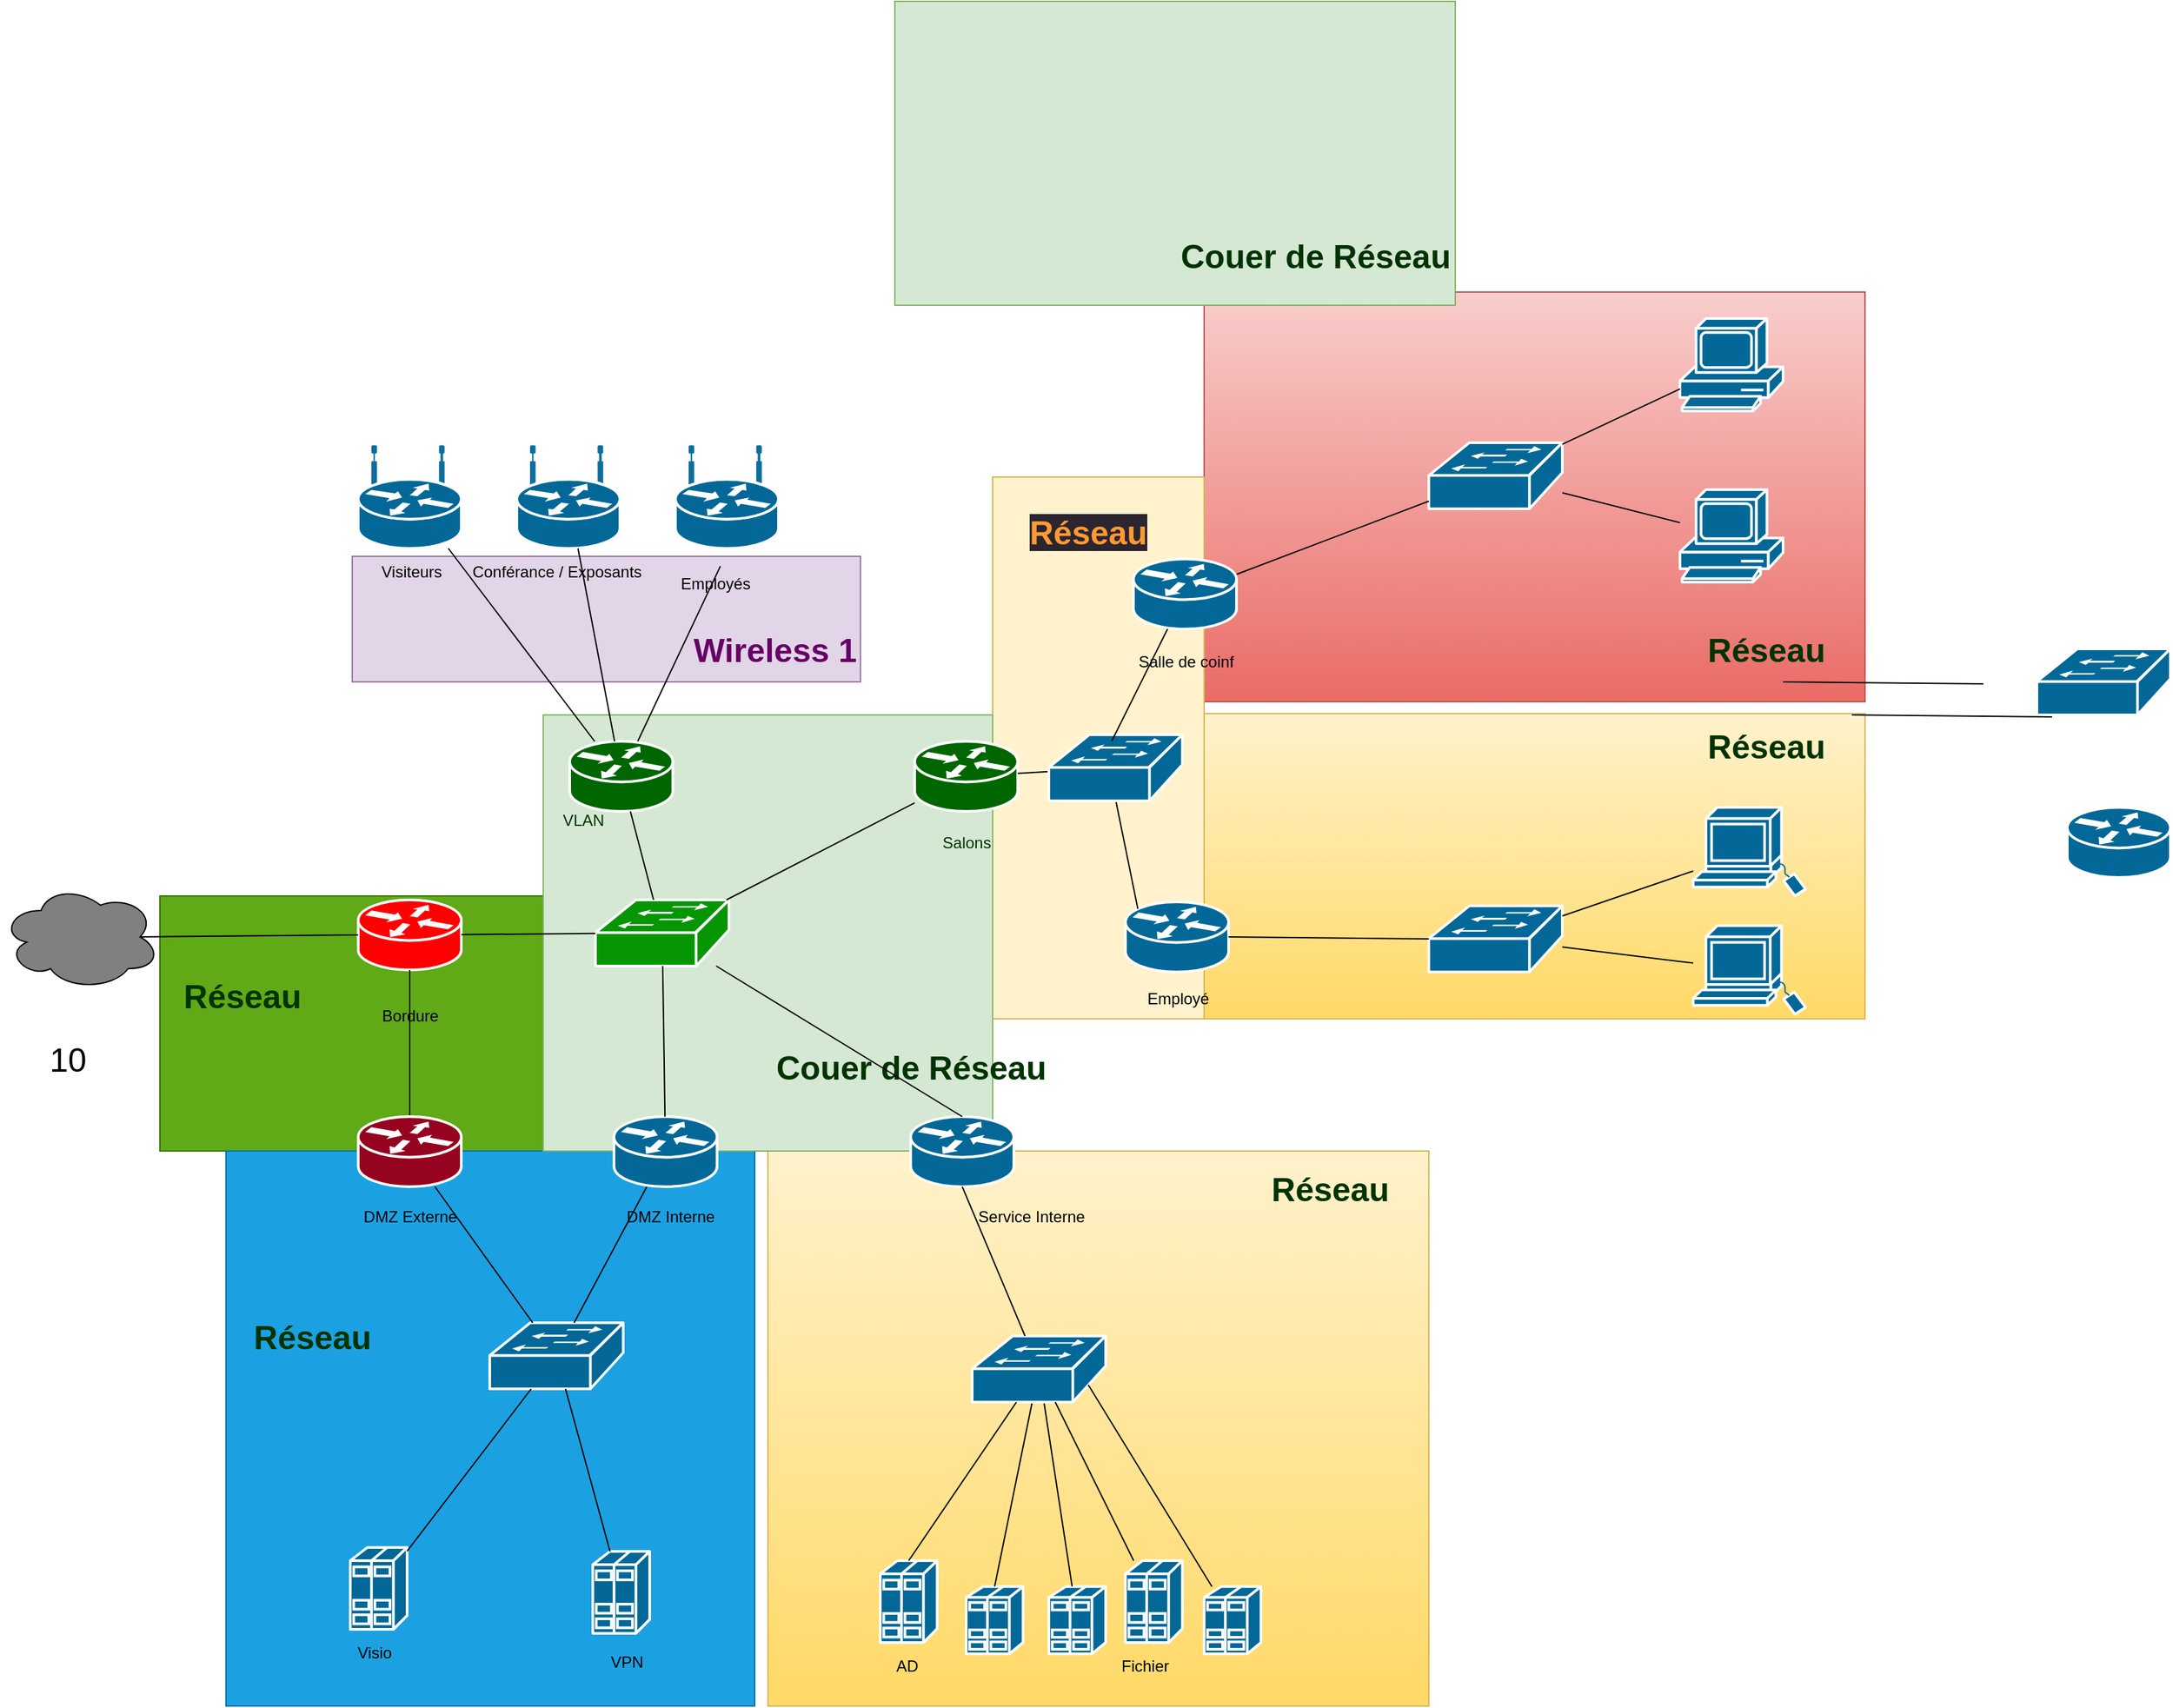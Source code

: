 <mxfile>
    <diagram id="vk10Jm_mBK25q5PwU13T" name="Page-1">
        <mxGraphModel dx="1618" dy="1669" grid="1" gridSize="10" guides="1" tooltips="1" connect="1" arrows="1" fold="1" page="1" pageScale="1" pageWidth="850" pageHeight="1100" math="0" shadow="0">
            <root>
                <mxCell id="0"/>
                <mxCell id="1" parent="0"/>
                <mxCell id="118" value="" style="group;fillColor=#60a917;strokeColor=#2D7600;fontColor=#ffffff;" vertex="1" connectable="0" parent="1">
                    <mxGeometry x="-130" y="357" width="295" height="193" as="geometry"/>
                </mxCell>
                <mxCell id="119" value="&lt;font size=&quot;1&quot; color=&quot;#003300&quot;&gt;&lt;b style=&quot;font-size: 25px;&quot;&gt;Réseau&lt;/b&gt;&lt;/font&gt;" style="text;html=1;align=center;verticalAlign=middle;resizable=0;points=[];autosize=1;strokeColor=none;fillColor=none;" vertex="1" parent="118">
                    <mxGeometry x="7.377" y="55.141" width="110" height="40" as="geometry"/>
                </mxCell>
                <mxCell id="110" value="" style="group;fillColor=#1ba1e2;strokeColor=#006EAF;fontColor=#ffffff;" vertex="1" connectable="0" parent="1">
                    <mxGeometry x="-80" y="550" width="400" height="420" as="geometry"/>
                </mxCell>
                <mxCell id="111" value="&lt;font size=&quot;1&quot; color=&quot;#003300&quot;&gt;&lt;b style=&quot;font-size: 25px;&quot;&gt;Réseau&lt;/b&gt;&lt;/font&gt;" style="text;html=1;align=center;verticalAlign=middle;resizable=0;points=[];autosize=1;strokeColor=none;fillColor=none;" vertex="1" parent="110">
                    <mxGeometry x="10.003" y="119.996" width="110" height="40" as="geometry"/>
                </mxCell>
                <mxCell id="108" value="" style="group;fillColor=#fff2cc;gradientColor=#ffd966;strokeColor=#d6b656;" vertex="1" connectable="0" parent="1">
                    <mxGeometry x="330" y="550" width="500" height="420" as="geometry"/>
                </mxCell>
                <mxCell id="109" value="&lt;font size=&quot;1&quot; color=&quot;#003300&quot;&gt;&lt;b style=&quot;font-size: 25px;&quot;&gt;Réseau&lt;/b&gt;&lt;/font&gt;" style="text;html=1;align=center;verticalAlign=middle;resizable=0;points=[];autosize=1;strokeColor=none;fillColor=none;" vertex="1" parent="108">
                    <mxGeometry x="370.003" y="8.076" width="110" height="40" as="geometry"/>
                </mxCell>
                <mxCell id="77" value="" style="shape=mxgraph.cisco.servers.standard_host;sketch=0;html=1;pointerEvents=1;dashed=0;fillColor=#036897;strokeColor=#ffffff;strokeWidth=2;verticalLabelPosition=bottom;verticalAlign=top;align=center;outlineConnect=0;" vertex="1" parent="108">
                    <mxGeometry x="330" y="329.589" width="43" height="50.959" as="geometry"/>
                </mxCell>
                <mxCell id="24" value="" style="shape=mxgraph.cisco.servers.standard_host;sketch=0;html=1;pointerEvents=1;dashed=0;fillColor=#036897;strokeColor=#ffffff;strokeWidth=2;verticalLabelPosition=bottom;verticalAlign=top;align=center;outlineConnect=0;" vertex="1" parent="108">
                    <mxGeometry x="212.5" y="329.589" width="43" height="50.959" as="geometry"/>
                </mxCell>
                <mxCell id="80" value="" style="shape=mxgraph.cisco.servers.standard_host;sketch=0;html=1;pointerEvents=1;dashed=0;fillColor=#036897;strokeColor=#ffffff;strokeWidth=2;verticalLabelPosition=bottom;verticalAlign=top;align=center;outlineConnect=0;" vertex="1" parent="108">
                    <mxGeometry x="150" y="329.589" width="43" height="50.959" as="geometry"/>
                </mxCell>
                <mxCell id="105" value="" style="group;fillColor=#fff2cc;gradientColor=#ffd966;strokeColor=#d6b656;" vertex="1" connectable="0" parent="1">
                    <mxGeometry x="660" y="219" width="500" height="231" as="geometry"/>
                </mxCell>
                <mxCell id="107" value="&lt;font size=&quot;1&quot; color=&quot;#003300&quot;&gt;&lt;b style=&quot;font-size: 25px;&quot;&gt;Réseau&lt;/b&gt;&lt;/font&gt;" style="text;html=1;align=center;verticalAlign=middle;resizable=0;points=[];autosize=1;strokeColor=none;fillColor=none;" vertex="1" parent="105">
                    <mxGeometry x="370.003" y="4.442" width="110" height="40" as="geometry"/>
                </mxCell>
                <mxCell id="101" value="" style="group;" vertex="1" connectable="0" parent="1">
                    <mxGeometry x="660" y="-100" width="500" height="310" as="geometry"/>
                </mxCell>
                <mxCell id="102" value="" style="rounded=0;whiteSpace=wrap;html=1;fillColor=#f8cecc;strokeColor=#b85450;gradientColor=#ea6b66;" vertex="1" parent="101">
                    <mxGeometry width="500.0" height="310" as="geometry"/>
                </mxCell>
                <mxCell id="103" value="&lt;font size=&quot;1&quot; color=&quot;#003300&quot;&gt;&lt;b style=&quot;font-size: 25px;&quot;&gt;Réseau&lt;/b&gt;&lt;/font&gt;" style="text;html=1;align=center;verticalAlign=middle;resizable=0;points=[];autosize=1;strokeColor=none;fillColor=none;" vertex="1" parent="101">
                    <mxGeometry x="370.003" y="250.002" width="110" height="40" as="geometry"/>
                </mxCell>
                <mxCell id="94" value="" style="rounded=0;whiteSpace=wrap;html=1;fontSize=25;fillColor=#fff2cc;strokeColor=#d6b656;" vertex="1" parent="1">
                    <mxGeometry x="500" y="40" width="160" height="410" as="geometry"/>
                </mxCell>
                <mxCell id="90" value="" style="group" vertex="1" connectable="0" parent="1">
                    <mxGeometry x="15.5" y="100" width="384.5" height="95" as="geometry"/>
                </mxCell>
                <mxCell id="88" value="" style="rounded=0;whiteSpace=wrap;html=1;fillColor=#e1d5e7;strokeColor=#9673a6;" vertex="1" parent="90">
                    <mxGeometry width="384.5" height="95" as="geometry"/>
                </mxCell>
                <mxCell id="89" value="&lt;font color=&quot;#660066&quot; size=&quot;1&quot;&gt;&lt;b style=&quot;font-size: 25px;&quot;&gt;Wireless 1&lt;/b&gt;&lt;/font&gt;" style="text;html=1;align=center;verticalAlign=middle;resizable=1;points=[];autosize=1;strokeColor=none;fillColor=none;movable=1;rotatable=1;deletable=1;editable=1;connectable=1;" vertex="1" parent="90">
                    <mxGeometry x="244.505" y="60.0" width="150" height="20" as="geometry"/>
                </mxCell>
                <mxCell id="42" value="&lt;font color=&quot;#000000&quot;&gt;Employés&lt;/font&gt;" style="text;html=1;align=center;verticalAlign=middle;resizable=0;points=[];autosize=1;strokeColor=none;fillColor=none;" vertex="1" parent="90">
                    <mxGeometry x="234.5" y="5.78" width="80" height="30" as="geometry"/>
                </mxCell>
                <mxCell id="86" value="" style="group" vertex="1" connectable="0" parent="1">
                    <mxGeometry x="160" y="220" width="340" height="330" as="geometry"/>
                </mxCell>
                <mxCell id="84" value="" style="rounded=0;whiteSpace=wrap;html=1;fillColor=#d5e8d4;strokeColor=#82b366;" vertex="1" parent="86">
                    <mxGeometry width="340" height="330" as="geometry"/>
                </mxCell>
                <mxCell id="85" value="&lt;font size=&quot;1&quot; color=&quot;#003300&quot;&gt;&lt;b style=&quot;font-size: 25px;&quot;&gt;Couer de Réseau&lt;/b&gt;&lt;/font&gt;" style="text;html=1;align=center;verticalAlign=middle;resizable=0;points=[];autosize=1;strokeColor=none;fillColor=none;" vertex="1" parent="86">
                    <mxGeometry x="162.917" y="246.065" width="230" height="40" as="geometry"/>
                </mxCell>
                <mxCell id="2" value="" style="shape=mxgraph.cisco.routers.wireless_router;sketch=0;html=1;pointerEvents=1;dashed=0;fillColor=#036897;strokeColor=#ffffff;strokeWidth=2;verticalLabelPosition=bottom;verticalAlign=top;align=center;outlineConnect=0;gradientColor=none;" vertex="1" parent="1">
                    <mxGeometry x="140" y="17" width="78" height="77" as="geometry"/>
                </mxCell>
                <mxCell id="3" value="" style="shape=mxgraph.cisco.routers.router;sketch=0;html=1;pointerEvents=1;dashed=0;fillColor=#036897;strokeColor=#ffffff;strokeWidth=2;verticalLabelPosition=bottom;verticalAlign=top;align=center;outlineConnect=0;" vertex="1" parent="1">
                    <mxGeometry x="606.5" y="102" width="78" height="53" as="geometry"/>
                </mxCell>
                <mxCell id="4" value="" style="shape=mxgraph.cisco.routers.router;sketch=0;html=1;pointerEvents=1;dashed=0;fillColor=#006600;strokeColor=#ffffff;strokeWidth=2;verticalLabelPosition=bottom;verticalAlign=top;align=center;outlineConnect=0;" vertex="1" parent="1">
                    <mxGeometry x="441" y="240" width="78" height="53" as="geometry"/>
                </mxCell>
                <mxCell id="5" value="" style="shape=mxgraph.cisco.switches.workgroup_switch;sketch=0;html=1;pointerEvents=1;dashed=0;fillColor=#036897;strokeColor=#ffffff;strokeWidth=2;verticalLabelPosition=bottom;verticalAlign=top;align=center;outlineConnect=0;" vertex="1" parent="1">
                    <mxGeometry x="1290" y="170" width="101" height="50" as="geometry"/>
                </mxCell>
                <mxCell id="6" value="" style="shape=mxgraph.cisco.switches.workgroup_switch;sketch=0;html=1;pointerEvents=1;dashed=0;fillColor=#036897;strokeColor=#ffffff;strokeWidth=2;verticalLabelPosition=bottom;verticalAlign=top;align=center;outlineConnect=0;" vertex="1" parent="1">
                    <mxGeometry x="830" y="364.5" width="101" height="50" as="geometry"/>
                </mxCell>
                <mxCell id="7" value="&lt;font color=&quot;#000000&quot;&gt;Salle de coinf&lt;/font&gt;" style="text;html=1;align=center;verticalAlign=middle;resizable=0;points=[];autosize=1;strokeColor=none;fillColor=none;" vertex="1" parent="1">
                    <mxGeometry x="595.5" y="165" width="100" height="30" as="geometry"/>
                </mxCell>
                <mxCell id="8" value="&lt;font color=&quot;#000000&quot;&gt;Employé&lt;/font&gt;" style="text;html=1;align=center;verticalAlign=middle;resizable=0;points=[];autosize=1;strokeColor=none;fillColor=none;" vertex="1" parent="1">
                    <mxGeometry x="604.5" y="420" width="70" height="30" as="geometry"/>
                </mxCell>
                <mxCell id="9" value="" style="shape=mxgraph.cisco.routers.wireless_router;sketch=0;html=1;pointerEvents=1;dashed=0;fillColor=#036897;strokeColor=#ffffff;strokeWidth=2;verticalLabelPosition=bottom;verticalAlign=top;align=center;outlineConnect=0;gradientColor=none;" vertex="1" parent="1">
                    <mxGeometry x="20" y="17" width="78" height="77" as="geometry"/>
                </mxCell>
                <mxCell id="12" value="" style="group" vertex="1" connectable="0" parent="1">
                    <mxGeometry x="20" y="360" width="78" height="103" as="geometry"/>
                </mxCell>
                <mxCell id="10" value="" style="shape=mxgraph.cisco.routers.router;sketch=0;html=1;pointerEvents=1;dashed=0;fillColor=#FF0000;strokeColor=#ffffff;strokeWidth=2;verticalLabelPosition=bottom;verticalAlign=top;align=center;outlineConnect=0;" vertex="1" parent="12">
                    <mxGeometry width="78" height="53" as="geometry"/>
                </mxCell>
                <mxCell id="11" value="Bordure" style="text;html=1;align=center;verticalAlign=middle;resizable=0;points=[];autosize=1;strokeColor=none;fillColor=none;" vertex="1" parent="12">
                    <mxGeometry x="4" y="73" width="70" height="30" as="geometry"/>
                </mxCell>
                <mxCell id="13" value="" style="ellipse;shape=cloud;whiteSpace=wrap;html=1;fillColor=#808080;gradientColor=none;" vertex="1" parent="1">
                    <mxGeometry x="-250" y="348" width="120" height="80" as="geometry"/>
                </mxCell>
                <mxCell id="14" value="" style="endArrow=none;html=1;exitX=0.875;exitY=0.5;exitDx=0;exitDy=0;exitPerimeter=0;entryX=0;entryY=0.5;entryDx=0;entryDy=0;entryPerimeter=0;" edge="1" parent="1" source="13" target="10">
                    <mxGeometry width="50" height="50" relative="1" as="geometry">
                        <mxPoint x="-40" y="320" as="sourcePoint"/>
                        <mxPoint x="10" y="270" as="targetPoint"/>
                    </mxGeometry>
                </mxCell>
                <mxCell id="15" value="&lt;font color=&quot;#000000&quot;&gt;Visiteurs&lt;/font&gt;" style="text;html=1;align=center;verticalAlign=middle;resizable=0;points=[];autosize=1;strokeColor=none;fillColor=none;" vertex="1" parent="1">
                    <mxGeometry x="25" y="97" width="70" height="30" as="geometry"/>
                </mxCell>
                <mxCell id="16" value="&lt;font color=&quot;#000000&quot;&gt;Conférance / Exposants&lt;/font&gt;" style="text;html=1;align=center;verticalAlign=middle;resizable=0;points=[];autosize=1;strokeColor=none;fillColor=none;" vertex="1" parent="1">
                    <mxGeometry x="95" y="97" width="150" height="30" as="geometry"/>
                </mxCell>
                <mxCell id="18" value="" style="shape=mxgraph.cisco.routers.router;sketch=0;html=1;pointerEvents=1;dashed=0;fillColor=#036897;strokeColor=#ffffff;strokeWidth=2;verticalLabelPosition=bottom;verticalAlign=top;align=center;outlineConnect=0;" vertex="1" parent="1">
                    <mxGeometry x="213.5" y="524" width="78" height="53" as="geometry"/>
                </mxCell>
                <mxCell id="19" value="" style="endArrow=none;html=1;exitX=0.5;exitY=0;exitDx=0;exitDy=0;exitPerimeter=0;" edge="1" parent="1" source="17" target="10">
                    <mxGeometry width="50" height="50" relative="1" as="geometry">
                        <mxPoint x="-135" y="398" as="sourcePoint"/>
                        <mxPoint x="30" y="396.5" as="targetPoint"/>
                    </mxGeometry>
                </mxCell>
                <mxCell id="21" value="DMZ Interne" style="text;html=1;align=center;verticalAlign=middle;resizable=0;points=[];autosize=1;strokeColor=none;fillColor=none;" vertex="1" parent="1">
                    <mxGeometry x="210.5" y="585" width="90" height="30" as="geometry"/>
                </mxCell>
                <mxCell id="22" value="" style="shape=mxgraph.cisco.switches.workgroup_switch;sketch=0;html=1;pointerEvents=1;dashed=0;fillColor=#036897;strokeColor=#ffffff;strokeWidth=2;verticalLabelPosition=bottom;verticalAlign=top;align=center;outlineConnect=0;" vertex="1" parent="1">
                    <mxGeometry x="119.5" y="680" width="101" height="50" as="geometry"/>
                </mxCell>
                <mxCell id="23" value="" style="shape=mxgraph.cisco.servers.standard_host;sketch=0;html=1;pointerEvents=1;dashed=0;fillColor=#036897;strokeColor=#ffffff;strokeWidth=2;verticalLabelPosition=bottom;verticalAlign=top;align=center;outlineConnect=0;" vertex="1" parent="1">
                    <mxGeometry x="197.5" y="853" width="43" height="62" as="geometry"/>
                </mxCell>
                <mxCell id="25" value="" style="endArrow=none;html=1;" edge="1" parent="1" source="18" target="22">
                    <mxGeometry width="50" height="50" relative="1" as="geometry">
                        <mxPoint x="101" y="534" as="sourcePoint"/>
                        <mxPoint x="75.167" y="423" as="targetPoint"/>
                    </mxGeometry>
                </mxCell>
                <mxCell id="26" value="" style="endArrow=none;html=1;" edge="1" parent="1" source="17" target="22">
                    <mxGeometry width="50" height="50" relative="1" as="geometry">
                        <mxPoint x="252.078" y="587" as="sourcePoint"/>
                        <mxPoint x="194.078" y="690" as="targetPoint"/>
                    </mxGeometry>
                </mxCell>
                <mxCell id="27" value="" style="endArrow=none;html=1;" edge="1" parent="1" source="24" target="33">
                    <mxGeometry width="50" height="50" relative="1" as="geometry">
                        <mxPoint x="262.078" y="597" as="sourcePoint"/>
                        <mxPoint x="204.078" y="700" as="targetPoint"/>
                    </mxGeometry>
                </mxCell>
                <mxCell id="28" value="" style="endArrow=none;html=1;entryX=0.5;entryY=0;entryDx=0;entryDy=0;entryPerimeter=0;" edge="1" parent="1" source="33" target="80">
                    <mxGeometry width="50" height="50" relative="1" as="geometry">
                        <mxPoint x="272.078" y="607" as="sourcePoint"/>
                        <mxPoint x="214.078" y="710" as="targetPoint"/>
                    </mxGeometry>
                </mxCell>
                <mxCell id="29" value="VPN" style="text;html=1;align=center;verticalAlign=middle;resizable=0;points=[];autosize=1;strokeColor=none;fillColor=none;" vertex="1" parent="1">
                    <mxGeometry x="197.5" y="922" width="50" height="30" as="geometry"/>
                </mxCell>
                <mxCell id="30" value="Visio" style="text;html=1;align=center;verticalAlign=middle;resizable=0;points=[];autosize=1;strokeColor=none;fillColor=none;" vertex="1" parent="1">
                    <mxGeometry x="7" y="915" width="50" height="30" as="geometry"/>
                </mxCell>
                <mxCell id="31" value="" style="shape=mxgraph.cisco.routers.router;sketch=0;html=1;pointerEvents=1;dashed=0;fillColor=#036897;strokeColor=#ffffff;strokeWidth=2;verticalLabelPosition=bottom;verticalAlign=top;align=center;outlineConnect=0;" vertex="1" parent="1">
                    <mxGeometry x="438" y="524" width="78" height="53" as="geometry"/>
                </mxCell>
                <mxCell id="32" value="Service Interne" style="text;html=1;align=center;verticalAlign=middle;resizable=0;points=[];autosize=1;strokeColor=none;fillColor=none;" vertex="1" parent="1">
                    <mxGeometry x="479" y="585" width="100" height="30" as="geometry"/>
                </mxCell>
                <mxCell id="33" value="" style="shape=mxgraph.cisco.switches.workgroup_switch;sketch=0;html=1;pointerEvents=1;dashed=0;fillColor=#036897;strokeColor=#ffffff;strokeWidth=2;verticalLabelPosition=bottom;verticalAlign=top;align=center;outlineConnect=0;" vertex="1" parent="1">
                    <mxGeometry x="484.5" y="690" width="101" height="50" as="geometry"/>
                </mxCell>
                <mxCell id="34" value="" style="shape=mxgraph.cisco.servers.standard_host;sketch=0;html=1;pointerEvents=1;dashed=0;fillColor=#036897;strokeColor=#ffffff;strokeWidth=2;verticalLabelPosition=bottom;verticalAlign=top;align=center;outlineConnect=0;" vertex="1" parent="1">
                    <mxGeometry x="415" y="860" width="43" height="62" as="geometry"/>
                </mxCell>
                <mxCell id="35" value="" style="shape=mxgraph.cisco.servers.standard_host;sketch=0;html=1;pointerEvents=1;dashed=0;fillColor=#036897;strokeColor=#ffffff;strokeWidth=2;verticalLabelPosition=bottom;verticalAlign=top;align=center;outlineConnect=0;" vertex="1" parent="1">
                    <mxGeometry x="600.5" y="860" width="43" height="62" as="geometry"/>
                </mxCell>
                <mxCell id="36" value="" style="endArrow=none;html=1;" edge="1" parent="1" source="35" target="33">
                    <mxGeometry width="50" height="50" relative="1" as="geometry">
                        <mxPoint x="627.078" y="607" as="sourcePoint"/>
                        <mxPoint x="569.078" y="710" as="targetPoint"/>
                    </mxGeometry>
                </mxCell>
                <mxCell id="37" value="" style="endArrow=none;html=1;entryX=0.5;entryY=0;entryDx=0;entryDy=0;entryPerimeter=0;" edge="1" parent="1" source="33" target="34">
                    <mxGeometry width="50" height="50" relative="1" as="geometry">
                        <mxPoint x="637.078" y="617" as="sourcePoint"/>
                        <mxPoint x="579.078" y="720" as="targetPoint"/>
                    </mxGeometry>
                </mxCell>
                <mxCell id="38" value="AD" style="text;html=1;align=center;verticalAlign=middle;resizable=0;points=[];autosize=1;strokeColor=none;fillColor=none;" vertex="1" parent="1">
                    <mxGeometry x="415" y="925" width="40" height="30" as="geometry"/>
                </mxCell>
                <mxCell id="39" value="Fichier" style="text;html=1;align=center;verticalAlign=middle;resizable=0;points=[];autosize=1;strokeColor=none;fillColor=none;" vertex="1" parent="1">
                    <mxGeometry x="585" y="925" width="60" height="30" as="geometry"/>
                </mxCell>
                <mxCell id="40" value="" style="endArrow=none;html=1;exitX=0.5;exitY=1;exitDx=0;exitDy=0;exitPerimeter=0;" edge="1" parent="1" source="31" target="33">
                    <mxGeometry width="50" height="50" relative="1" as="geometry">
                        <mxPoint x="252.078" y="587" as="sourcePoint"/>
                        <mxPoint x="194.078" y="690" as="targetPoint"/>
                    </mxGeometry>
                </mxCell>
                <mxCell id="41" value="" style="shape=mxgraph.cisco.routers.wireless_router;sketch=0;html=1;pointerEvents=1;dashed=0;fillColor=#036897;strokeColor=#ffffff;strokeWidth=2;verticalLabelPosition=bottom;verticalAlign=top;align=center;outlineConnect=0;gradientColor=none;" vertex="1" parent="1">
                    <mxGeometry x="260" y="17" width="78" height="77" as="geometry"/>
                </mxCell>
                <mxCell id="43" value="" style="shape=mxgraph.cisco.routers.router;sketch=0;html=1;pointerEvents=1;dashed=0;fillColor=#006600;strokeColor=#ffffff;strokeWidth=2;verticalLabelPosition=bottom;verticalAlign=top;align=center;outlineConnect=0;" vertex="1" parent="1">
                    <mxGeometry x="180" y="240" width="78" height="53" as="geometry"/>
                </mxCell>
                <mxCell id="44" value="" style="endArrow=none;html=1;exitX=0.55;exitY=0.056;exitDx=0;exitDy=0;exitPerimeter=0;" edge="1" parent="1" source="42" target="43">
                    <mxGeometry width="50" height="50" relative="1" as="geometry">
                        <mxPoint x="230" y="350" as="sourcePoint"/>
                        <mxPoint x="75.167" y="423" as="targetPoint"/>
                    </mxGeometry>
                </mxCell>
                <mxCell id="45" value="" style="endArrow=none;html=1;" edge="1" parent="1" source="43" target="2">
                    <mxGeometry width="50" height="50" relative="1" as="geometry">
                        <mxPoint x="111" y="544" as="sourcePoint"/>
                        <mxPoint x="85.167" y="433" as="targetPoint"/>
                    </mxGeometry>
                </mxCell>
                <mxCell id="46" value="" style="endArrow=none;html=1;" edge="1" parent="1" source="43" target="9">
                    <mxGeometry width="50" height="50" relative="1" as="geometry">
                        <mxPoint x="121" y="554" as="sourcePoint"/>
                        <mxPoint x="95.167" y="443" as="targetPoint"/>
                    </mxGeometry>
                </mxCell>
                <mxCell id="48" value="" style="shape=mxgraph.cisco.switches.workgroup_switch;sketch=0;html=1;pointerEvents=1;dashed=0;fillColor=#069603;strokeColor=#ffffff;strokeWidth=2;verticalLabelPosition=bottom;verticalAlign=top;align=center;outlineConnect=0;" vertex="1" parent="1">
                    <mxGeometry x="199.5" y="360" width="101" height="50" as="geometry"/>
                </mxCell>
                <mxCell id="49" value="" style="endArrow=none;html=1;" edge="1" parent="1" source="48" target="43">
                    <mxGeometry width="50" height="50" relative="1" as="geometry">
                        <mxPoint x="131" y="564" as="sourcePoint"/>
                        <mxPoint x="105.167" y="453" as="targetPoint"/>
                    </mxGeometry>
                </mxCell>
                <mxCell id="50" value="" style="endArrow=none;html=1;" edge="1" parent="1" source="48" target="10">
                    <mxGeometry width="50" height="50" relative="1" as="geometry">
                        <mxPoint x="141" y="574" as="sourcePoint"/>
                        <mxPoint x="115.167" y="463" as="targetPoint"/>
                    </mxGeometry>
                </mxCell>
                <mxCell id="51" value="" style="endArrow=none;html=1;" edge="1" parent="1" source="18" target="48">
                    <mxGeometry width="50" height="50" relative="1" as="geometry">
                        <mxPoint x="151" y="584" as="sourcePoint"/>
                        <mxPoint x="125.167" y="473" as="targetPoint"/>
                    </mxGeometry>
                </mxCell>
                <mxCell id="52" value="" style="shape=mxgraph.cisco.routers.router;sketch=0;html=1;pointerEvents=1;dashed=0;fillColor=#036897;strokeColor=#ffffff;strokeWidth=2;verticalLabelPosition=bottom;verticalAlign=top;align=center;outlineConnect=0;" vertex="1" parent="1">
                    <mxGeometry x="600.5" y="361.5" width="78" height="53" as="geometry"/>
                </mxCell>
                <mxCell id="53" value="&lt;font color=&quot;#003300&quot;&gt;Salons&lt;/font&gt;" style="text;html=1;align=center;verticalAlign=middle;resizable=0;points=[];autosize=1;strokeColor=none;fillColor=none;" vertex="1" parent="1">
                    <mxGeometry x="450" y="301.5" width="60" height="30" as="geometry"/>
                </mxCell>
                <mxCell id="56" value="" style="endArrow=none;html=1;" edge="1" parent="1" source="59" target="6">
                    <mxGeometry width="50" height="50" relative="1" as="geometry">
                        <mxPoint x="1020" y="425.059" as="sourcePoint"/>
                        <mxPoint x="543.913" y="700" as="targetPoint"/>
                    </mxGeometry>
                </mxCell>
                <mxCell id="57" value="" style="endArrow=none;html=1;" edge="1" parent="1" source="60" target="6">
                    <mxGeometry width="50" height="50" relative="1" as="geometry">
                        <mxPoint x="1020" y="323.853" as="sourcePoint"/>
                        <mxPoint x="941" y="412.373" as="targetPoint"/>
                    </mxGeometry>
                </mxCell>
                <mxCell id="58" value="" style="endArrow=none;html=1;entryX=1;entryY=0.5;entryDx=0;entryDy=0;entryPerimeter=0;exitX=0;exitY=0.5;exitDx=0;exitDy=0;exitPerimeter=0;" edge="1" parent="1" source="6" target="52">
                    <mxGeometry width="50" height="50" relative="1" as="geometry">
                        <mxPoint x="1040" y="445.059" as="sourcePoint"/>
                        <mxPoint x="951" y="422.373" as="targetPoint"/>
                    </mxGeometry>
                </mxCell>
                <mxCell id="59" value="" style="shape=mxgraph.cisco.computers_and_peripherals.sun_workstation;sketch=0;html=1;pointerEvents=1;dashed=0;fillColor=#036897;strokeColor=#ffffff;strokeWidth=2;verticalLabelPosition=bottom;verticalAlign=top;align=center;outlineConnect=0;" vertex="1" parent="1">
                    <mxGeometry x="1030" y="379.5" width="85" height="67" as="geometry"/>
                </mxCell>
                <mxCell id="60" value="" style="shape=mxgraph.cisco.computers_and_peripherals.sun_workstation;sketch=0;html=1;pointerEvents=1;dashed=0;fillColor=#036897;strokeColor=#ffffff;strokeWidth=2;verticalLabelPosition=bottom;verticalAlign=top;align=center;outlineConnect=0;" vertex="1" parent="1">
                    <mxGeometry x="1030" y="290" width="85" height="67" as="geometry"/>
                </mxCell>
                <mxCell id="61" value="" style="shape=mxgraph.cisco.switches.workgroup_switch;sketch=0;html=1;pointerEvents=1;dashed=0;fillColor=#036897;strokeColor=#ffffff;strokeWidth=2;verticalLabelPosition=bottom;verticalAlign=top;align=center;outlineConnect=0;" vertex="1" parent="1">
                    <mxGeometry x="830" y="14" width="101" height="50" as="geometry"/>
                </mxCell>
                <mxCell id="62" value="" style="shape=mxgraph.cisco.computers_and_peripherals.pc;sketch=0;html=1;pointerEvents=1;dashed=0;fillColor=#036897;strokeColor=#ffffff;strokeWidth=2;verticalLabelPosition=bottom;verticalAlign=top;align=center;outlineConnect=0;" vertex="1" parent="1">
                    <mxGeometry x="1020" y="-80" width="78" height="70" as="geometry"/>
                </mxCell>
                <mxCell id="63" value="" style="shape=mxgraph.cisco.computers_and_peripherals.pc;sketch=0;html=1;pointerEvents=1;dashed=0;fillColor=#036897;strokeColor=#ffffff;strokeWidth=2;verticalLabelPosition=bottom;verticalAlign=top;align=center;outlineConnect=0;" vertex="1" parent="1">
                    <mxGeometry x="1020" y="49.5" width="78" height="70" as="geometry"/>
                </mxCell>
                <mxCell id="64" value="" style="endArrow=none;html=1;" edge="1" parent="1" source="63" target="61">
                    <mxGeometry width="50" height="50" relative="1" as="geometry">
                        <mxPoint x="539" y="236.5" as="sourcePoint"/>
                        <mxPoint x="543.913" y="349.5" as="targetPoint"/>
                    </mxGeometry>
                </mxCell>
                <mxCell id="65" value="" style="endArrow=none;html=1;" edge="1" parent="1" source="62" target="61">
                    <mxGeometry width="50" height="50" relative="1" as="geometry">
                        <mxPoint x="1030" y="84.559" as="sourcePoint"/>
                        <mxPoint x="941" y="61.873" as="targetPoint"/>
                    </mxGeometry>
                </mxCell>
                <mxCell id="66" value="" style="shape=mxgraph.cisco.routers.router;sketch=0;html=1;pointerEvents=1;dashed=0;fillColor=#036897;strokeColor=#ffffff;strokeWidth=2;verticalLabelPosition=bottom;verticalAlign=top;align=center;outlineConnect=0;" vertex="1" parent="1">
                    <mxGeometry x="1313" y="290" width="78" height="53" as="geometry"/>
                </mxCell>
                <mxCell id="68" value="" style="endArrow=none;html=1;" edge="1" parent="1" source="61" target="3">
                    <mxGeometry width="50" height="50" relative="1" as="geometry">
                        <mxPoint x="850.5" y="129.25" as="sourcePoint"/>
                        <mxPoint x="699" y="127.75" as="targetPoint"/>
                    </mxGeometry>
                </mxCell>
                <mxCell id="69" value="" style="endArrow=none;html=1;entryX=1;entryY=0.5;entryDx=0;entryDy=0;entryPerimeter=0;exitX=0;exitY=0.5;exitDx=0;exitDy=0;exitPerimeter=0;" edge="1" parent="1">
                    <mxGeometry width="50" height="50" relative="1" as="geometry">
                        <mxPoint x="1249.5" y="196.5" as="sourcePoint"/>
                        <mxPoint x="1098" y="195" as="targetPoint"/>
                    </mxGeometry>
                </mxCell>
                <mxCell id="70" value="" style="endArrow=none;html=1;entryX=1;entryY=0.5;entryDx=0;entryDy=0;entryPerimeter=0;exitX=0;exitY=0.5;exitDx=0;exitDy=0;exitPerimeter=0;" edge="1" parent="1">
                    <mxGeometry width="50" height="50" relative="1" as="geometry">
                        <mxPoint x="1301.5" y="221.5" as="sourcePoint"/>
                        <mxPoint x="1150" y="220" as="targetPoint"/>
                    </mxGeometry>
                </mxCell>
                <mxCell id="71" value="" style="endArrow=none;html=1;" edge="1" parent="1" source="4" target="99">
                    <mxGeometry width="50" height="50" relative="1" as="geometry">
                        <mxPoint x="820" y="270" as="sourcePoint"/>
                        <mxPoint x="1161.5" y="238.5" as="targetPoint"/>
                    </mxGeometry>
                </mxCell>
                <mxCell id="72" value="" style="endArrow=none;html=1;exitX=0.12;exitY=0.1;exitDx=0;exitDy=0;exitPerimeter=0;entryX=0.5;entryY=0.98;entryDx=0;entryDy=0;entryPerimeter=0;" edge="1" parent="1" source="52" target="99">
                    <mxGeometry width="50" height="50" relative="1" as="geometry">
                        <mxPoint x="880" y="439.5" as="sourcePoint"/>
                        <mxPoint x="728.5" y="438" as="targetPoint"/>
                    </mxGeometry>
                </mxCell>
                <mxCell id="73" value="" style="endArrow=none;html=1;" edge="1" parent="1" source="4" target="48">
                    <mxGeometry width="50" height="50" relative="1" as="geometry">
                        <mxPoint x="614.712" y="371.5" as="sourcePoint"/>
                        <mxPoint x="524.788" y="303" as="targetPoint"/>
                    </mxGeometry>
                </mxCell>
                <mxCell id="74" value="" style="endArrow=none;html=1;entryX=0.5;entryY=0;entryDx=0;entryDy=0;entryPerimeter=0;" edge="1" parent="1" source="48" target="31">
                    <mxGeometry width="50" height="50" relative="1" as="geometry">
                        <mxPoint x="614.712" y="371.5" as="sourcePoint"/>
                        <mxPoint x="524.788" y="303" as="targetPoint"/>
                    </mxGeometry>
                </mxCell>
                <mxCell id="75" value="&lt;font color=&quot;#003300&quot;&gt;VLAN&lt;/font&gt;" style="text;html=1;align=center;verticalAlign=middle;resizable=0;points=[];autosize=1;strokeColor=none;fillColor=none;" vertex="1" parent="1">
                    <mxGeometry x="165" y="285" width="50" height="30" as="geometry"/>
                </mxCell>
                <mxCell id="76" value="" style="group" vertex="1" connectable="0" parent="1">
                    <mxGeometry x="14" y="524" width="90" height="91" as="geometry"/>
                </mxCell>
                <mxCell id="17" value="" style="shape=mxgraph.cisco.routers.router;sketch=0;html=1;pointerEvents=1;dashed=0;fillColor=#960320;strokeColor=#ffffff;strokeWidth=2;verticalLabelPosition=bottom;verticalAlign=top;align=center;outlineConnect=0;" vertex="1" parent="76">
                    <mxGeometry x="6" width="78" height="53" as="geometry"/>
                </mxCell>
                <mxCell id="20" value="DMZ Externe" style="text;html=1;align=center;verticalAlign=middle;resizable=0;points=[];autosize=1;strokeColor=none;fillColor=none;" vertex="1" parent="76">
                    <mxGeometry y="61" width="90" height="30" as="geometry"/>
                </mxCell>
                <mxCell id="78" value="" style="shape=mxgraph.cisco.servers.standard_host;sketch=0;html=1;pointerEvents=1;dashed=0;fillColor=#036897;strokeColor=#ffffff;strokeWidth=2;verticalLabelPosition=bottom;verticalAlign=top;align=center;outlineConnect=0;" vertex="1" parent="1">
                    <mxGeometry x="14" y="850" width="43" height="62" as="geometry"/>
                </mxCell>
                <mxCell id="81" value="" style="endArrow=none;html=1;" edge="1" parent="1" source="22" target="23">
                    <mxGeometry width="50" height="50" relative="1" as="geometry">
                        <mxPoint x="167.586" y="740" as="sourcePoint"/>
                        <mxPoint x="108" y="860" as="targetPoint"/>
                    </mxGeometry>
                </mxCell>
                <mxCell id="82" value="" style="endArrow=none;html=1;exitX=0.87;exitY=0.74;exitDx=0;exitDy=0;exitPerimeter=0;" edge="1" parent="1" source="33" target="77">
                    <mxGeometry width="50" height="50" relative="1" as="geometry">
                        <mxPoint x="177.586" y="750" as="sourcePoint"/>
                        <mxPoint x="118" y="870" as="targetPoint"/>
                    </mxGeometry>
                </mxCell>
                <mxCell id="83" value="" style="endArrow=none;html=1;" edge="1" parent="1" source="22" target="78">
                    <mxGeometry width="50" height="50" relative="1" as="geometry">
                        <mxPoint x="187.586" y="760" as="sourcePoint"/>
                        <mxPoint x="128" y="880" as="targetPoint"/>
                    </mxGeometry>
                </mxCell>
                <mxCell id="95" value="" style="group" vertex="1" connectable="0" parent="1">
                    <mxGeometry x="426" y="-320" width="424" height="230" as="geometry"/>
                </mxCell>
                <mxCell id="96" value="" style="rounded=0;whiteSpace=wrap;html=1;fillColor=#d5e8d4;strokeColor=#82b366;" vertex="1" parent="95">
                    <mxGeometry width="424" height="230" as="geometry"/>
                </mxCell>
                <mxCell id="97" value="&lt;font size=&quot;1&quot; color=&quot;#003300&quot;&gt;&lt;b style=&quot;font-size: 25px;&quot;&gt;Couer de Réseau&lt;/b&gt;&lt;/font&gt;" style="text;html=1;align=center;verticalAlign=middle;resizable=0;points=[];autosize=1;strokeColor=none;fillColor=none;" vertex="1" parent="95">
                    <mxGeometry x="203.167" y="171.5" width="230" height="40" as="geometry"/>
                </mxCell>
                <mxCell id="98" value="&lt;b style=&quot;border-color: rgb(0, 0, 0); font-family: Helvetica; font-style: normal; font-variant-ligatures: normal; font-variant-caps: normal; letter-spacing: normal; orphans: 2; text-align: center; text-indent: 0px; text-transform: none; widows: 2; word-spacing: 0px; -webkit-text-stroke-width: 0px; background-color: rgb(42, 37, 47); text-decoration-thickness: initial; text-decoration-style: initial; text-decoration-color: initial; font-size: 25px;&quot;&gt;&lt;font color=&quot;#ff9933&quot;&gt;Réseau&lt;/font&gt;&lt;/b&gt;" style="text;whiteSpace=wrap;html=1;fontSize=25;" vertex="1" parent="1">
                    <mxGeometry x="525.5" y="59.5" width="114.5" height="50" as="geometry"/>
                </mxCell>
                <mxCell id="99" value="" style="shape=mxgraph.cisco.switches.workgroup_switch;sketch=0;html=1;pointerEvents=1;dashed=0;fillColor=#036897;strokeColor=#ffffff;strokeWidth=2;verticalLabelPosition=bottom;verticalAlign=top;align=center;outlineConnect=0;" vertex="1" parent="1">
                    <mxGeometry x="542.5" y="235" width="101" height="50" as="geometry"/>
                </mxCell>
                <mxCell id="100" value="" style="endArrow=none;html=1;" edge="1" parent="1" target="3">
                    <mxGeometry width="50" height="50" relative="1" as="geometry">
                        <mxPoint x="590" y="240" as="sourcePoint"/>
                        <mxPoint x="603" y="294" as="targetPoint"/>
                    </mxGeometry>
                </mxCell>
                <mxCell id="120" value="10" style="text;html=1;align=center;verticalAlign=middle;resizable=0;points=[];autosize=1;strokeColor=none;fillColor=none;fontSize=25;fontColor=#000000;" vertex="1" parent="1">
                    <mxGeometry x="-225" y="460" width="50" height="40" as="geometry"/>
                </mxCell>
            </root>
        </mxGraphModel>
    </diagram>
</mxfile>